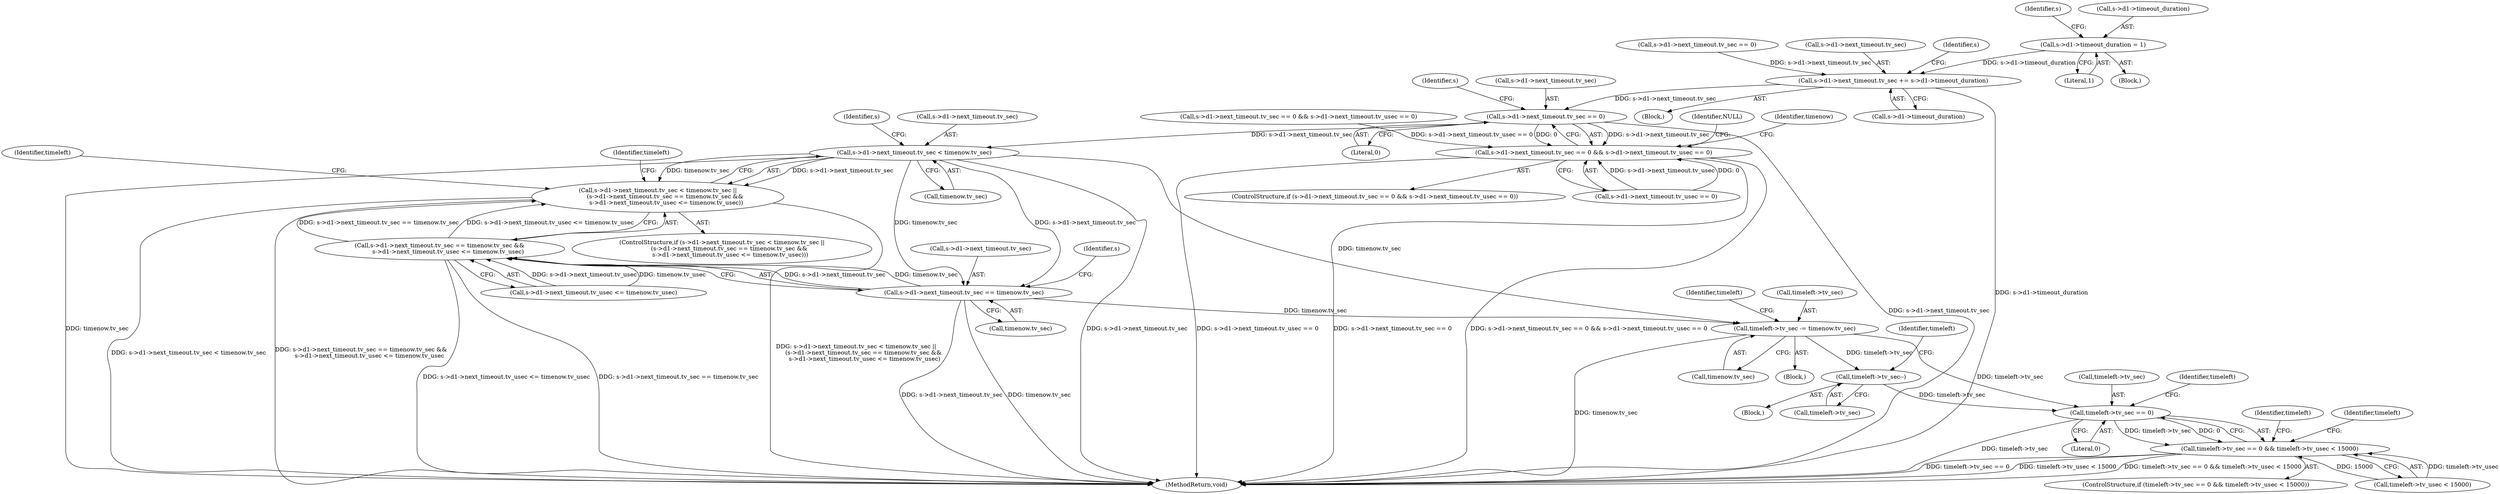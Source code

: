 digraph "0_openssl_f5c7f5dfbaf0d2f7d946d0fe86f08e6bcb36ed0d_0@pointer" {
"1000397" [label="(Call,s->d1->timeout_duration = 1)"];
"1000411" [label="(Call,s->d1->next_timeout.tv_sec += s->d1->timeout_duration)"];
"1000439" [label="(Call,s->d1->next_timeout.tv_sec == 0)"];
"1000438" [label="(Call,s->d1->next_timeout.tv_sec == 0 && s->d1->next_timeout.tv_usec == 0)"];
"1000465" [label="(Call,s->d1->next_timeout.tv_sec < timenow.tv_sec)"];
"1000464" [label="(Call,s->d1->next_timeout.tv_sec < timenow.tv_sec ||\n        (s->d1->next_timeout.tv_sec == timenow.tv_sec &&\n         s->d1->next_timeout.tv_usec <= timenow.tv_usec))"];
"1000477" [label="(Call,s->d1->next_timeout.tv_sec == timenow.tv_sec)"];
"1000476" [label="(Call,s->d1->next_timeout.tv_sec == timenow.tv_sec &&\n         s->d1->next_timeout.tv_usec <= timenow.tv_usec)"];
"1000518" [label="(Call,timeleft->tv_sec -= timenow.tv_sec)"];
"1000539" [label="(Call,timeleft->tv_sec--)"];
"1000550" [label="(Call,timeleft->tv_sec == 0)"];
"1000549" [label="(Call,timeleft->tv_sec == 0 && timeleft->tv_usec < 15000)"];
"1000509" [label="(Identifier,timeleft)"];
"1000397" [label="(Call,s->d1->timeout_duration = 1)"];
"1000459" [label="(Identifier,NULL)"];
"1000462" [label="(Identifier,timenow)"];
"1000555" [label="(Call,timeleft->tv_usec < 15000)"];
"1000522" [label="(Call,timenow.tv_sec)"];
"1000396" [label="(Block,)"];
"1000557" [label="(Identifier,timeleft)"];
"1000403" [label="(Literal,1)"];
"1000464" [label="(Call,s->d1->next_timeout.tv_sec < timenow.tv_sec ||\n        (s->d1->next_timeout.tv_sec == timenow.tv_sec &&\n         s->d1->next_timeout.tv_usec <= timenow.tv_usec))"];
"1000492" [label="(Identifier,s)"];
"1000554" [label="(Literal,0)"];
"1000447" [label="(Literal,0)"];
"1000501" [label="(Identifier,timeleft)"];
"1000476" [label="(Call,s->d1->next_timeout.tv_sec == timenow.tv_sec &&\n         s->d1->next_timeout.tv_usec <= timenow.tv_usec)"];
"1000435" [label="(Block,)"];
"1000440" [label="(Call,s->d1->next_timeout.tv_sec)"];
"1000437" [label="(ControlStructure,if (s->d1->next_timeout.tv_sec == 0 && s->d1->next_timeout.tv_usec == 0))"];
"1000463" [label="(ControlStructure,if (s->d1->next_timeout.tv_sec < timenow.tv_sec ||\n        (s->d1->next_timeout.tv_sec == timenow.tv_sec &&\n         s->d1->next_timeout.tv_usec <= timenow.tv_usec)))"];
"1000568" [label="(Identifier,timeleft)"];
"1000452" [label="(Identifier,s)"];
"1000355" [label="(Block,)"];
"1000465" [label="(Call,s->d1->next_timeout.tv_sec < timenow.tv_sec)"];
"1000378" [label="(Call,s->d1->next_timeout.tv_sec == 0)"];
"1000485" [label="(Call,timenow.tv_sec)"];
"1000477" [label="(Call,s->d1->next_timeout.tv_sec == timenow.tv_sec)"];
"1000439" [label="(Call,s->d1->next_timeout.tv_sec == 0)"];
"1000481" [label="(Identifier,s)"];
"1000527" [label="(Identifier,timeleft)"];
"1000411" [label="(Call,s->d1->next_timeout.tv_sec += s->d1->timeout_duration)"];
"1000540" [label="(Call,timeleft->tv_sec)"];
"1000714" [label="(MethodReturn,void)"];
"1000519" [label="(Call,timeleft->tv_sec)"];
"1000412" [label="(Call,s->d1->next_timeout.tv_sec)"];
"1000551" [label="(Call,timeleft->tv_sec)"];
"1000539" [label="(Call,timeleft->tv_sec--)"];
"1000538" [label="(Block,)"];
"1000419" [label="(Call,s->d1->timeout_duration)"];
"1000408" [label="(Identifier,s)"];
"1000377" [label="(Call,s->d1->next_timeout.tv_sec == 0 && s->d1->next_timeout.tv_usec == 0)"];
"1000478" [label="(Call,s->d1->next_timeout.tv_sec)"];
"1000549" [label="(Call,timeleft->tv_sec == 0 && timeleft->tv_usec < 15000)"];
"1000562" [label="(Identifier,timeleft)"];
"1000438" [label="(Call,s->d1->next_timeout.tv_sec == 0 && s->d1->next_timeout.tv_usec == 0)"];
"1000473" [label="(Call,timenow.tv_sec)"];
"1000548" [label="(ControlStructure,if (timeleft->tv_sec == 0 && timeleft->tv_usec < 15000))"];
"1000426" [label="(Identifier,s)"];
"1000545" [label="(Identifier,timeleft)"];
"1000398" [label="(Call,s->d1->timeout_duration)"];
"1000488" [label="(Call,s->d1->next_timeout.tv_usec <= timenow.tv_usec)"];
"1000518" [label="(Call,timeleft->tv_sec -= timenow.tv_sec)"];
"1000466" [label="(Call,s->d1->next_timeout.tv_sec)"];
"1000550" [label="(Call,timeleft->tv_sec == 0)"];
"1000448" [label="(Call,s->d1->next_timeout.tv_usec == 0)"];
"1000397" -> "1000396"  [label="AST: "];
"1000397" -> "1000403"  [label="CFG: "];
"1000398" -> "1000397"  [label="AST: "];
"1000403" -> "1000397"  [label="AST: "];
"1000408" -> "1000397"  [label="CFG: "];
"1000397" -> "1000411"  [label="DDG: s->d1->timeout_duration"];
"1000411" -> "1000355"  [label="AST: "];
"1000411" -> "1000419"  [label="CFG: "];
"1000412" -> "1000411"  [label="AST: "];
"1000419" -> "1000411"  [label="AST: "];
"1000426" -> "1000411"  [label="CFG: "];
"1000411" -> "1000714"  [label="DDG: s->d1->timeout_duration"];
"1000378" -> "1000411"  [label="DDG: s->d1->next_timeout.tv_sec"];
"1000411" -> "1000439"  [label="DDG: s->d1->next_timeout.tv_sec"];
"1000439" -> "1000438"  [label="AST: "];
"1000439" -> "1000447"  [label="CFG: "];
"1000440" -> "1000439"  [label="AST: "];
"1000447" -> "1000439"  [label="AST: "];
"1000452" -> "1000439"  [label="CFG: "];
"1000438" -> "1000439"  [label="CFG: "];
"1000439" -> "1000714"  [label="DDG: s->d1->next_timeout.tv_sec"];
"1000439" -> "1000438"  [label="DDG: s->d1->next_timeout.tv_sec"];
"1000439" -> "1000438"  [label="DDG: 0"];
"1000439" -> "1000465"  [label="DDG: s->d1->next_timeout.tv_sec"];
"1000438" -> "1000437"  [label="AST: "];
"1000438" -> "1000448"  [label="CFG: "];
"1000448" -> "1000438"  [label="AST: "];
"1000459" -> "1000438"  [label="CFG: "];
"1000462" -> "1000438"  [label="CFG: "];
"1000438" -> "1000714"  [label="DDG: s->d1->next_timeout.tv_sec == 0 && s->d1->next_timeout.tv_usec == 0"];
"1000438" -> "1000714"  [label="DDG: s->d1->next_timeout.tv_usec == 0"];
"1000438" -> "1000714"  [label="DDG: s->d1->next_timeout.tv_sec == 0"];
"1000448" -> "1000438"  [label="DDG: s->d1->next_timeout.tv_usec"];
"1000448" -> "1000438"  [label="DDG: 0"];
"1000377" -> "1000438"  [label="DDG: s->d1->next_timeout.tv_usec == 0"];
"1000465" -> "1000464"  [label="AST: "];
"1000465" -> "1000473"  [label="CFG: "];
"1000466" -> "1000465"  [label="AST: "];
"1000473" -> "1000465"  [label="AST: "];
"1000481" -> "1000465"  [label="CFG: "];
"1000464" -> "1000465"  [label="CFG: "];
"1000465" -> "1000714"  [label="DDG: timenow.tv_sec"];
"1000465" -> "1000714"  [label="DDG: s->d1->next_timeout.tv_sec"];
"1000465" -> "1000464"  [label="DDG: s->d1->next_timeout.tv_sec"];
"1000465" -> "1000464"  [label="DDG: timenow.tv_sec"];
"1000465" -> "1000477"  [label="DDG: s->d1->next_timeout.tv_sec"];
"1000465" -> "1000477"  [label="DDG: timenow.tv_sec"];
"1000465" -> "1000518"  [label="DDG: timenow.tv_sec"];
"1000464" -> "1000463"  [label="AST: "];
"1000464" -> "1000476"  [label="CFG: "];
"1000476" -> "1000464"  [label="AST: "];
"1000501" -> "1000464"  [label="CFG: "];
"1000509" -> "1000464"  [label="CFG: "];
"1000464" -> "1000714"  [label="DDG: s->d1->next_timeout.tv_sec < timenow.tv_sec"];
"1000464" -> "1000714"  [label="DDG: s->d1->next_timeout.tv_sec == timenow.tv_sec &&\n         s->d1->next_timeout.tv_usec <= timenow.tv_usec"];
"1000464" -> "1000714"  [label="DDG: s->d1->next_timeout.tv_sec < timenow.tv_sec ||\n        (s->d1->next_timeout.tv_sec == timenow.tv_sec &&\n         s->d1->next_timeout.tv_usec <= timenow.tv_usec)"];
"1000476" -> "1000464"  [label="DDG: s->d1->next_timeout.tv_sec == timenow.tv_sec"];
"1000476" -> "1000464"  [label="DDG: s->d1->next_timeout.tv_usec <= timenow.tv_usec"];
"1000477" -> "1000476"  [label="AST: "];
"1000477" -> "1000485"  [label="CFG: "];
"1000478" -> "1000477"  [label="AST: "];
"1000485" -> "1000477"  [label="AST: "];
"1000492" -> "1000477"  [label="CFG: "];
"1000476" -> "1000477"  [label="CFG: "];
"1000477" -> "1000714"  [label="DDG: s->d1->next_timeout.tv_sec"];
"1000477" -> "1000714"  [label="DDG: timenow.tv_sec"];
"1000477" -> "1000476"  [label="DDG: s->d1->next_timeout.tv_sec"];
"1000477" -> "1000476"  [label="DDG: timenow.tv_sec"];
"1000477" -> "1000518"  [label="DDG: timenow.tv_sec"];
"1000476" -> "1000488"  [label="CFG: "];
"1000488" -> "1000476"  [label="AST: "];
"1000476" -> "1000714"  [label="DDG: s->d1->next_timeout.tv_usec <= timenow.tv_usec"];
"1000476" -> "1000714"  [label="DDG: s->d1->next_timeout.tv_sec == timenow.tv_sec"];
"1000488" -> "1000476"  [label="DDG: s->d1->next_timeout.tv_usec"];
"1000488" -> "1000476"  [label="DDG: timenow.tv_usec"];
"1000518" -> "1000435"  [label="AST: "];
"1000518" -> "1000522"  [label="CFG: "];
"1000519" -> "1000518"  [label="AST: "];
"1000522" -> "1000518"  [label="AST: "];
"1000527" -> "1000518"  [label="CFG: "];
"1000518" -> "1000714"  [label="DDG: timenow.tv_sec"];
"1000518" -> "1000539"  [label="DDG: timeleft->tv_sec"];
"1000518" -> "1000550"  [label="DDG: timeleft->tv_sec"];
"1000539" -> "1000538"  [label="AST: "];
"1000539" -> "1000540"  [label="CFG: "];
"1000540" -> "1000539"  [label="AST: "];
"1000545" -> "1000539"  [label="CFG: "];
"1000539" -> "1000550"  [label="DDG: timeleft->tv_sec"];
"1000550" -> "1000549"  [label="AST: "];
"1000550" -> "1000554"  [label="CFG: "];
"1000551" -> "1000550"  [label="AST: "];
"1000554" -> "1000550"  [label="AST: "];
"1000557" -> "1000550"  [label="CFG: "];
"1000549" -> "1000550"  [label="CFG: "];
"1000550" -> "1000714"  [label="DDG: timeleft->tv_sec"];
"1000550" -> "1000549"  [label="DDG: timeleft->tv_sec"];
"1000550" -> "1000549"  [label="DDG: 0"];
"1000549" -> "1000548"  [label="AST: "];
"1000549" -> "1000555"  [label="CFG: "];
"1000555" -> "1000549"  [label="AST: "];
"1000562" -> "1000549"  [label="CFG: "];
"1000568" -> "1000549"  [label="CFG: "];
"1000549" -> "1000714"  [label="DDG: timeleft->tv_sec == 0"];
"1000549" -> "1000714"  [label="DDG: timeleft->tv_usec < 15000"];
"1000549" -> "1000714"  [label="DDG: timeleft->tv_sec == 0 && timeleft->tv_usec < 15000"];
"1000555" -> "1000549"  [label="DDG: timeleft->tv_usec"];
"1000555" -> "1000549"  [label="DDG: 15000"];
}
